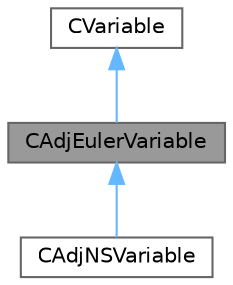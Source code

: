 digraph "CAdjEulerVariable"
{
 // LATEX_PDF_SIZE
  bgcolor="transparent";
  edge [fontname=Helvetica,fontsize=10,labelfontname=Helvetica,labelfontsize=10];
  node [fontname=Helvetica,fontsize=10,shape=box,height=0.2,width=0.4];
  Node1 [id="Node000001",label="CAdjEulerVariable",height=0.2,width=0.4,color="gray40", fillcolor="grey60", style="filled", fontcolor="black",tooltip="Main class for defining the variables of the adjoint Euler solver."];
  Node2 -> Node1 [id="edge1_Node000001_Node000002",dir="back",color="steelblue1",style="solid",tooltip=" "];
  Node2 [id="Node000002",label="CVariable",height=0.2,width=0.4,color="gray40", fillcolor="white", style="filled",URL="$classCVariable.html",tooltip="Main class for defining the variables."];
  Node1 -> Node3 [id="edge2_Node000001_Node000003",dir="back",color="steelblue1",style="solid",tooltip=" "];
  Node3 [id="Node000003",label="CAdjNSVariable",height=0.2,width=0.4,color="gray40", fillcolor="white", style="filled",URL="$classCAdjNSVariable.html",tooltip="Main class for defining the variables of the adjoint Navier-Stokes solver."];
}
